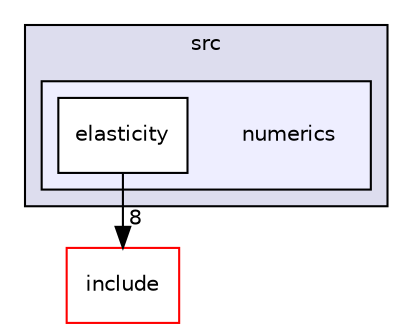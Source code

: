 digraph "/home/boyd/Scrivania/Thesis/SU2/SU2_CFD/src/numerics" {
  compound=true
  node [ fontsize="10", fontname="Helvetica"];
  edge [ labelfontsize="10", labelfontname="Helvetica"];
  subgraph clusterdir_74ad77d76f42ded9212b1c5616a2ad50 {
    graph [ bgcolor="#ddddee", pencolor="black", label="src" fontname="Helvetica", fontsize="10", URL="dir_74ad77d76f42ded9212b1c5616a2ad50.html"]
  subgraph clusterdir_28ed81e72bcc2d8001c2a1104e4c8ee3 {
    graph [ bgcolor="#eeeeff", pencolor="black", label="" URL="dir_28ed81e72bcc2d8001c2a1104e4c8ee3.html"];
    dir_28ed81e72bcc2d8001c2a1104e4c8ee3 [shape=plaintext label="numerics"];
    dir_141e3cd13cc19ef000b56b660a109b2b [shape=box label="elasticity" color="black" fillcolor="white" style="filled" URL="dir_141e3cd13cc19ef000b56b660a109b2b.html"];
  }
  }
  dir_3b735dd5547717c34264cbbbba892a8a [shape=box label="include" fillcolor="white" style="filled" color="red" URL="dir_3b735dd5547717c34264cbbbba892a8a.html"];
  dir_141e3cd13cc19ef000b56b660a109b2b->dir_3b735dd5547717c34264cbbbba892a8a [headlabel="8", labeldistance=1.5 headhref="dir_000034_000015.html"];
}
